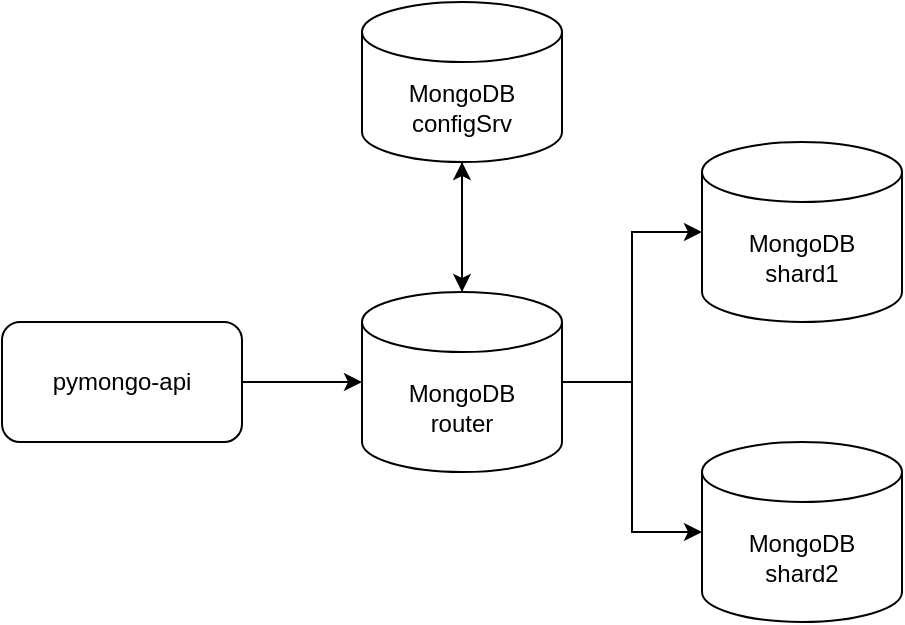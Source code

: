 <mxfile version="25.0.3">
  <diagram name="Page-1" id="-H_mtQnk-PTXWXPvYvuk">
    <mxGraphModel dx="1266" dy="650" grid="1" gridSize="10" guides="1" tooltips="1" connect="1" arrows="1" fold="1" page="1" pageScale="1" pageWidth="1169" pageHeight="827" math="0" shadow="0">
      <root>
        <mxCell id="0" />
        <mxCell id="1" parent="0" />
        <mxCell id="DAicFC5jk0w9_VVgqc7O-3" value="MongoDB&lt;br&gt;configSrv" style="shape=cylinder3;whiteSpace=wrap;html=1;boundedLbl=1;backgroundOutline=1;size=15;" parent="1" vertex="1">
          <mxGeometry x="400" y="630" width="100" height="80" as="geometry" />
        </mxCell>
        <mxCell id="DAicFC5jk0w9_VVgqc7O-4" value="pymongo-api" style="rounded=1;whiteSpace=wrap;html=1;" parent="1" vertex="1">
          <mxGeometry x="220" y="790" width="120" height="60" as="geometry" />
        </mxCell>
        <mxCell id="DAicFC5jk0w9_VVgqc7O-8" value="MongoDB&lt;br&gt;shard1" style="shape=cylinder3;whiteSpace=wrap;html=1;boundedLbl=1;backgroundOutline=1;size=15;" parent="1" vertex="1">
          <mxGeometry x="570" y="700" width="100" height="90" as="geometry" />
        </mxCell>
        <mxCell id="DAicFC5jk0w9_VVgqc7O-9" value="MongoDB&lt;br&gt;shard2" style="shape=cylinder3;whiteSpace=wrap;html=1;boundedLbl=1;backgroundOutline=1;size=15;" parent="1" vertex="1">
          <mxGeometry x="570" y="850" width="100" height="90" as="geometry" />
        </mxCell>
        <mxCell id="DAicFC5jk0w9_VVgqc7O-10" value="MongoDB&lt;br&gt;router" style="shape=cylinder3;whiteSpace=wrap;html=1;boundedLbl=1;backgroundOutline=1;size=15;" parent="1" vertex="1">
          <mxGeometry x="400" y="775" width="100" height="90" as="geometry" />
        </mxCell>
        <mxCell id="DAicFC5jk0w9_VVgqc7O-11" style="edgeStyle=orthogonalEdgeStyle;rounded=0;orthogonalLoop=1;jettySize=auto;html=1;entryX=0;entryY=0.5;entryDx=0;entryDy=0;entryPerimeter=0;" parent="1" source="DAicFC5jk0w9_VVgqc7O-4" target="DAicFC5jk0w9_VVgqc7O-10" edge="1">
          <mxGeometry relative="1" as="geometry" />
        </mxCell>
        <mxCell id="DAicFC5jk0w9_VVgqc7O-12" style="edgeStyle=orthogonalEdgeStyle;rounded=0;orthogonalLoop=1;jettySize=auto;html=1;entryX=0;entryY=0.5;entryDx=0;entryDy=0;entryPerimeter=0;" parent="1" source="DAicFC5jk0w9_VVgqc7O-10" target="DAicFC5jk0w9_VVgqc7O-9" edge="1">
          <mxGeometry relative="1" as="geometry" />
        </mxCell>
        <mxCell id="DAicFC5jk0w9_VVgqc7O-13" style="edgeStyle=orthogonalEdgeStyle;rounded=0;orthogonalLoop=1;jettySize=auto;html=1;entryX=0;entryY=0.5;entryDx=0;entryDy=0;entryPerimeter=0;" parent="1" source="DAicFC5jk0w9_VVgqc7O-10" target="DAicFC5jk0w9_VVgqc7O-8" edge="1">
          <mxGeometry relative="1" as="geometry" />
        </mxCell>
        <mxCell id="DAicFC5jk0w9_VVgqc7O-14" style="edgeStyle=orthogonalEdgeStyle;rounded=0;orthogonalLoop=1;jettySize=auto;html=1;entryX=0.5;entryY=0;entryDx=0;entryDy=0;entryPerimeter=0;" parent="1" source="DAicFC5jk0w9_VVgqc7O-3" target="DAicFC5jk0w9_VVgqc7O-10" edge="1">
          <mxGeometry relative="1" as="geometry" />
        </mxCell>
        <mxCell id="DAicFC5jk0w9_VVgqc7O-15" style="edgeStyle=orthogonalEdgeStyle;rounded=0;orthogonalLoop=1;jettySize=auto;html=1;entryX=0.5;entryY=1;entryDx=0;entryDy=0;entryPerimeter=0;" parent="1" source="DAicFC5jk0w9_VVgqc7O-10" target="DAicFC5jk0w9_VVgqc7O-3" edge="1">
          <mxGeometry relative="1" as="geometry" />
        </mxCell>
      </root>
    </mxGraphModel>
  </diagram>
</mxfile>
